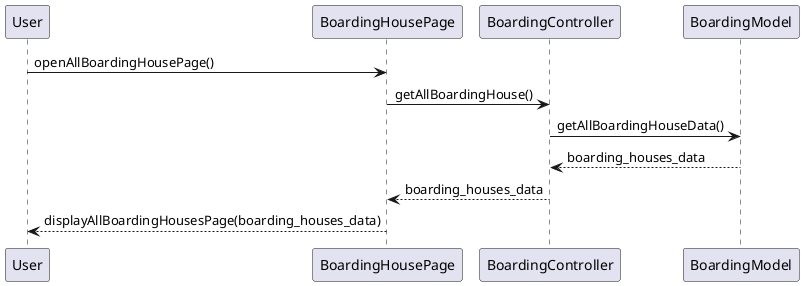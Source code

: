 @startuml

User -> BoardingHousePage: openAllBoardingHousePage()
BoardingHousePage -> BoardingController: getAllBoardingHouse()
BoardingController -> BoardingModel: getAllBoardingHouseData()
BoardingController <-- BoardingModel: boarding_houses_data
BoardingHousePage <-- BoardingController: boarding_houses_data
User <-- BoardingHousePage: displayAllBoardingHousesPage(boarding_houses_data)

@enduml
